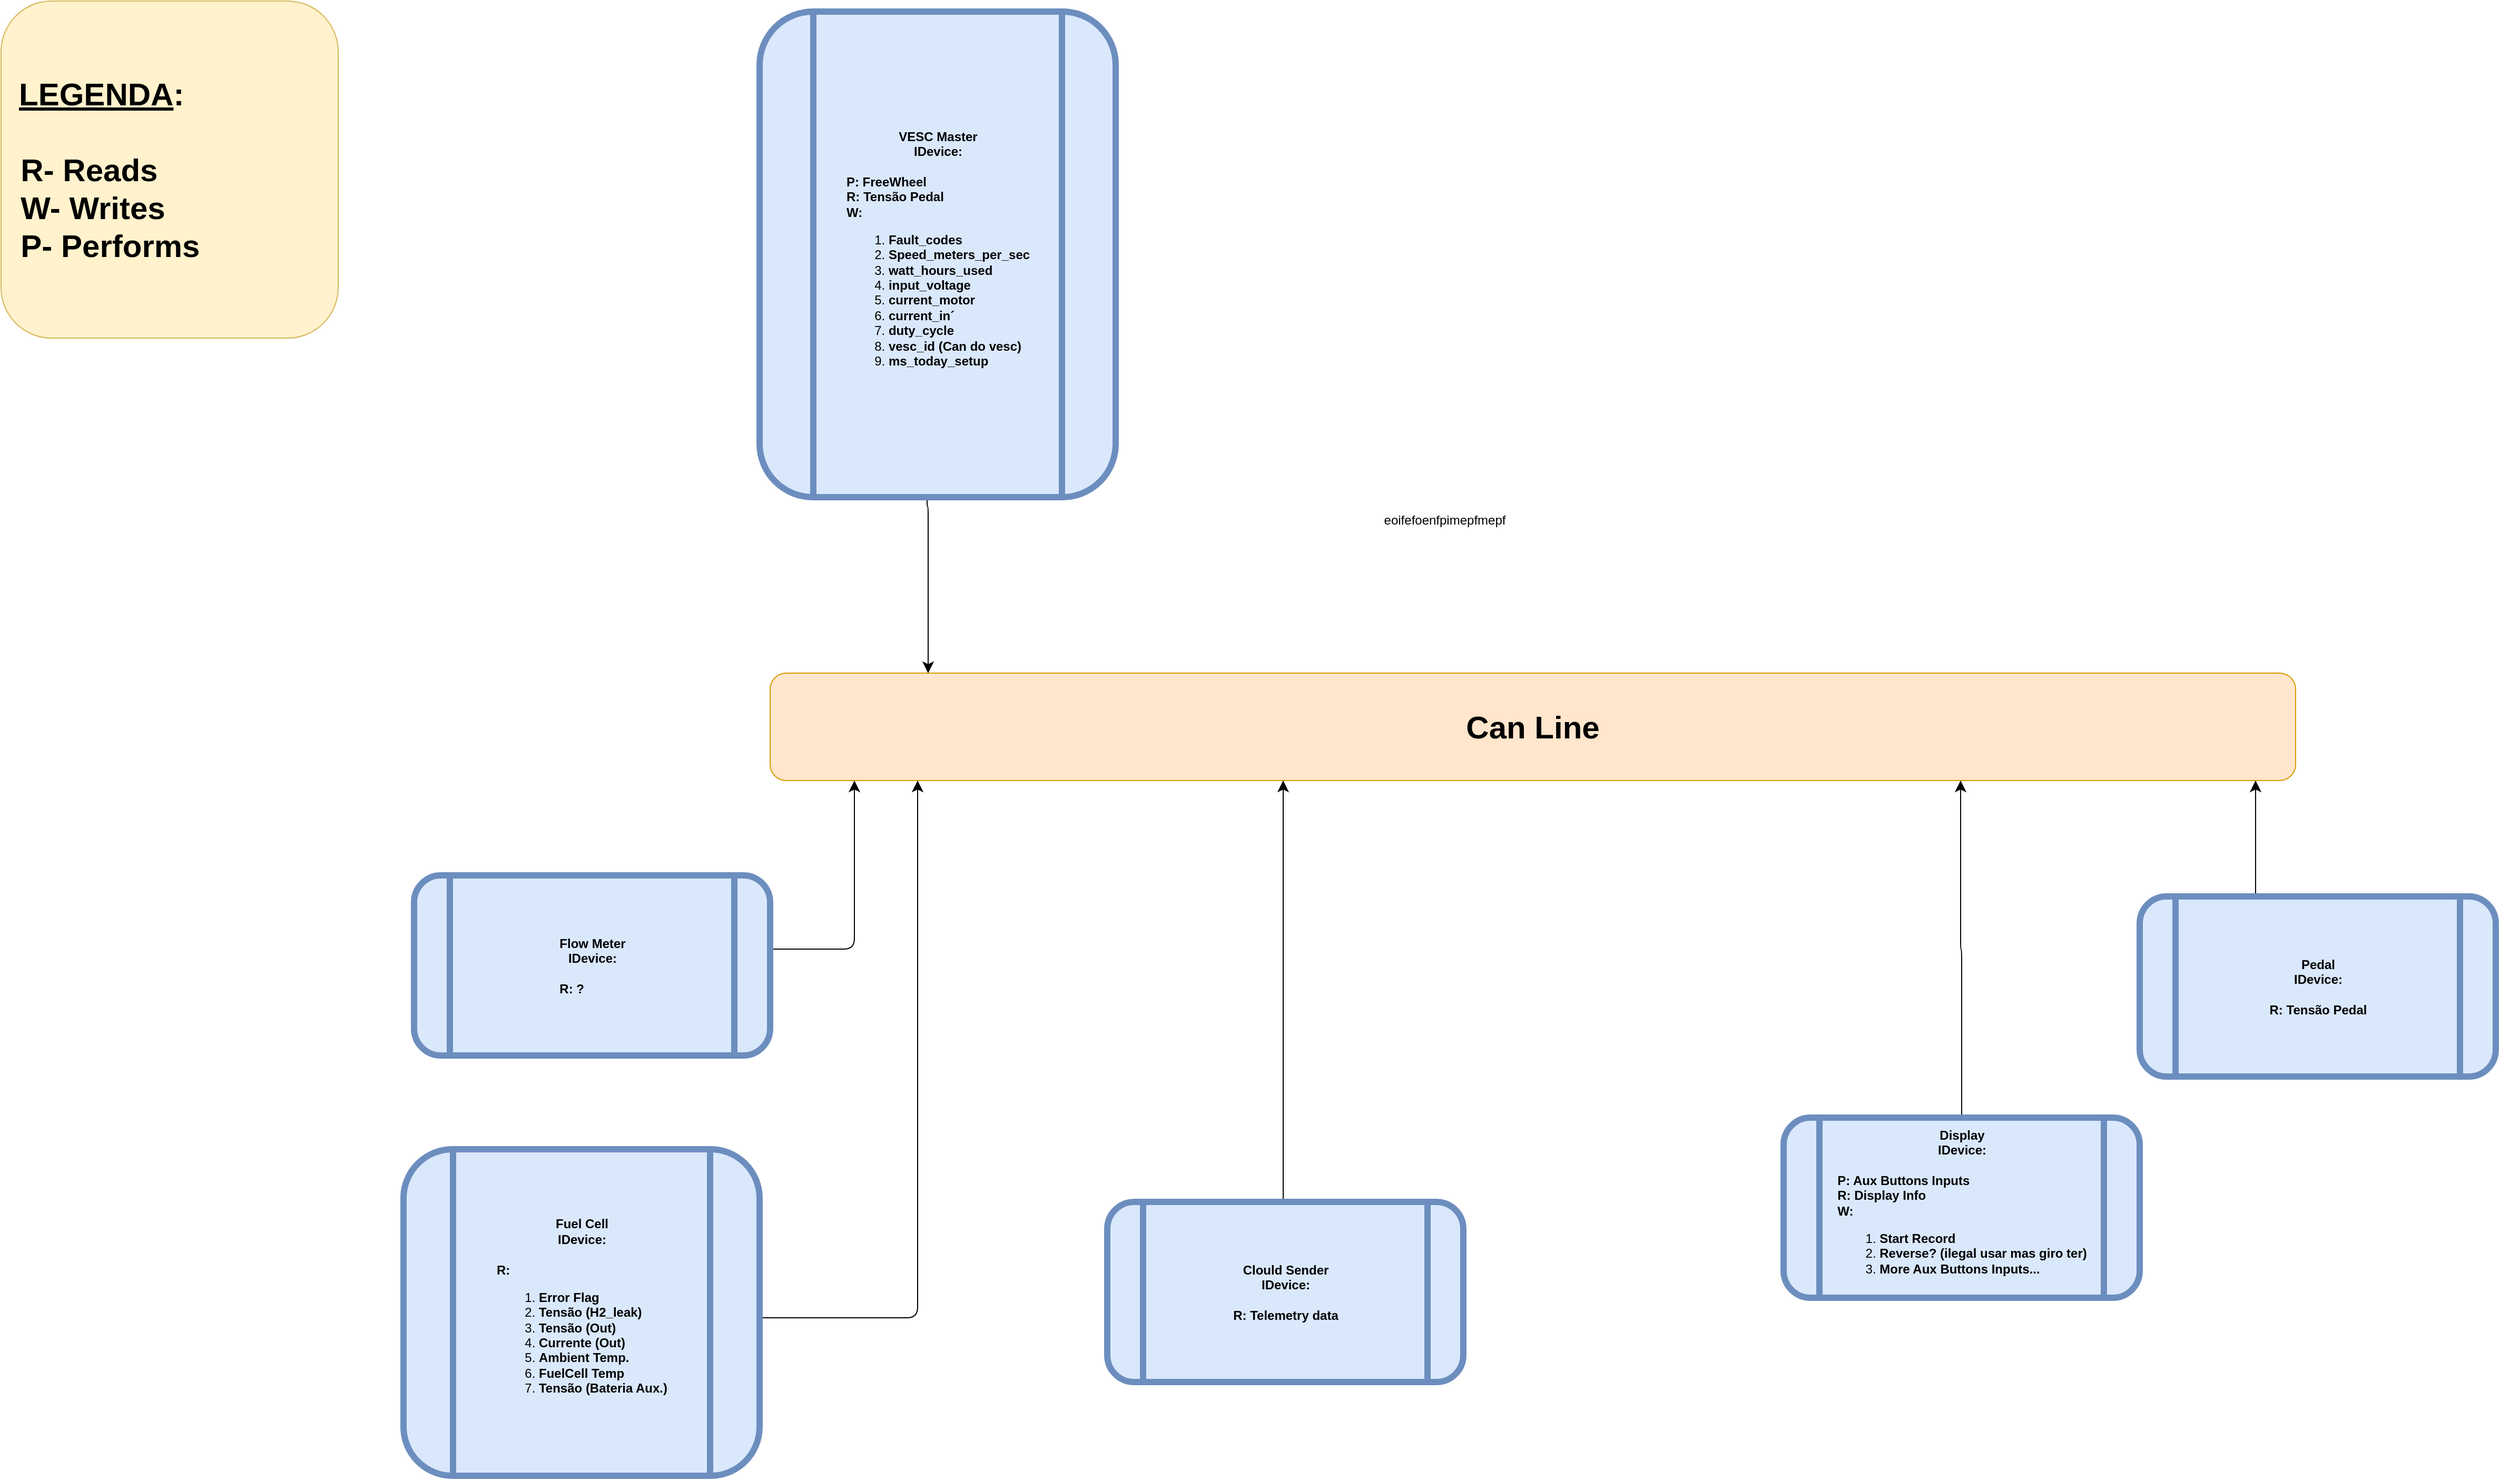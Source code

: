 <mxfile version="24.7.5" pages="2">
  <diagram name="Modulos" id="AUJdpj6-cA3pT-uBYDWe">
    <mxGraphModel dx="3990" dy="1807" grid="1" gridSize="10" guides="1" tooltips="1" connect="1" arrows="1" fold="1" page="0" pageScale="1" pageWidth="827" pageHeight="1169" background="none" math="0" shadow="0">
      <root>
        <mxCell id="0" />
        <mxCell id="1" parent="0" />
        <mxCell id="88JpZM6X-pAD-H9GGE6o-1" value="&lt;b&gt;&lt;font style=&quot;font-size: 30px;&quot;&gt;Can Line&lt;/font&gt;&lt;/b&gt;" style="rounded=1;whiteSpace=wrap;html=1;fillColor=#ffe6cc;strokeColor=#d79b00;" parent="1" vertex="1">
          <mxGeometry x="-580" y="318" width="1448" height="102" as="geometry" />
        </mxCell>
        <mxCell id="88JpZM6X-pAD-H9GGE6o-5" style="edgeStyle=orthogonalEdgeStyle;rounded=1;orthogonalLoop=1;jettySize=auto;html=1;fontSize=12;startSize=8;endSize=8;" parent="1" source="88JpZM6X-pAD-H9GGE6o-2" target="88JpZM6X-pAD-H9GGE6o-1" edge="1">
          <mxGeometry relative="1" as="geometry">
            <Array as="points">
              <mxPoint x="830" y="480" />
              <mxPoint x="830" y="480" />
            </Array>
          </mxGeometry>
        </mxCell>
        <mxCell id="88JpZM6X-pAD-H9GGE6o-2" value="&lt;b&gt;Pedal&lt;/b&gt;&lt;div&gt;&lt;b&gt;IDevice:&lt;/b&gt;&lt;b&gt;&lt;br&gt;&lt;/b&gt;&lt;/div&gt;&lt;div&gt;&lt;b&gt;&lt;br&gt;&lt;/b&gt;&lt;/div&gt;&lt;div style=&quot;text-align: left;&quot;&gt;&lt;b style=&quot;background-color: initial;&quot;&gt;R: Tensão Pedal&lt;/b&gt;&lt;br&gt;&lt;/div&gt;" style="shape=process;whiteSpace=wrap;html=1;backgroundOutline=1;fillColor=#dae8fc;strokeColor=#6c8ebf;rounded=1;strokeWidth=6;" parent="1" vertex="1">
          <mxGeometry x="720" y="530" width="338" height="171" as="geometry" />
        </mxCell>
        <mxCell id="midE6PsZ9NnZPLJt0tEw-2" style="edgeStyle=orthogonalEdgeStyle;shape=connector;rounded=1;orthogonalLoop=1;jettySize=auto;html=1;strokeColor=default;align=center;verticalAlign=middle;fontFamily=Helvetica;fontSize=12;fontColor=default;labelBackgroundColor=default;startSize=8;endArrow=classic;endSize=8;" parent="1" source="88JpZM6X-pAD-H9GGE6o-7" target="88JpZM6X-pAD-H9GGE6o-1" edge="1">
          <mxGeometry relative="1" as="geometry">
            <Array as="points">
              <mxPoint x="551" y="580" />
              <mxPoint x="550" y="580" />
            </Array>
          </mxGeometry>
        </mxCell>
        <mxCell id="88JpZM6X-pAD-H9GGE6o-7" value="&lt;b&gt;Display&lt;/b&gt;&lt;div&gt;&lt;b&gt;IDevice:&lt;/b&gt;&lt;b&gt;&lt;br&gt;&lt;/b&gt;&lt;/div&gt;&lt;div&gt;&lt;b&gt;&lt;br&gt;&lt;/b&gt;&lt;/div&gt;&lt;div style=&quot;text-align: left;&quot;&gt;&lt;b&gt;P: Aux Buttons Inputs&lt;/b&gt;&lt;/div&gt;&lt;div style=&quot;text-align: left;&quot;&gt;&lt;b&gt;R: Display Info&lt;/b&gt;&lt;/div&gt;&lt;div&gt;&lt;div style=&quot;text-align: left;&quot;&gt;&lt;b style=&quot;background-color: initial;&quot;&gt;W:&lt;/b&gt;&lt;/div&gt;&lt;div style=&quot;text-align: left;&quot;&gt;&lt;ol&gt;&lt;li&gt;&lt;b style=&quot;background-color: initial;&quot;&gt;Start Record&lt;/b&gt;&lt;/li&gt;&lt;li&gt;&lt;b style=&quot;background-color: initial;&quot;&gt;Reverse? (ilegal usar mas giro ter)&lt;/b&gt;&lt;/li&gt;&lt;li&gt;&lt;b style=&quot;background-color: initial;&quot;&gt;More Aux Buttons Inputs...&lt;/b&gt;&lt;/li&gt;&lt;/ol&gt;&lt;/div&gt;&lt;/div&gt;" style="shape=process;whiteSpace=wrap;html=1;backgroundOutline=1;fillColor=#dae8fc;strokeColor=#6c8ebf;rounded=1;strokeWidth=6;" parent="1" vertex="1">
          <mxGeometry x="382" y="740" width="338" height="171" as="geometry" />
        </mxCell>
        <mxCell id="midE6PsZ9NnZPLJt0tEw-6" style="edgeStyle=orthogonalEdgeStyle;shape=connector;rounded=1;orthogonalLoop=1;jettySize=auto;html=1;strokeColor=default;align=center;verticalAlign=middle;fontFamily=Helvetica;fontSize=12;fontColor=default;labelBackgroundColor=default;startSize=8;endArrow=classic;endSize=8;" parent="1" source="88JpZM6X-pAD-H9GGE6o-8" target="88JpZM6X-pAD-H9GGE6o-1" edge="1">
          <mxGeometry relative="1" as="geometry">
            <Array as="points">
              <mxPoint x="-440" y="930" />
            </Array>
          </mxGeometry>
        </mxCell>
        <mxCell id="88JpZM6X-pAD-H9GGE6o-8" value="&lt;b&gt;Fuel Cell&lt;/b&gt;&lt;div&gt;&lt;b&gt;IDevice:&lt;br&gt;&lt;/b&gt;&lt;b&gt;&lt;br&gt;&lt;div style=&quot;text-align: left;&quot;&gt;&lt;b style=&quot;background-color: initial;&quot;&gt;R:&amp;nbsp;&lt;/b&gt;&lt;/div&gt;&lt;/b&gt;&lt;/div&gt;&lt;div&gt;&lt;ol&gt;&lt;li style=&quot;text-align: left;&quot;&gt;&lt;b&gt;Error Flag&lt;/b&gt;&lt;/li&gt;&lt;li style=&quot;text-align: left;&quot;&gt;&lt;b&gt;Tensão (H2_leak)&lt;/b&gt;&lt;/li&gt;&lt;li style=&quot;text-align: left;&quot;&gt;&lt;b&gt;Tensão (Out)&lt;/b&gt;&lt;/li&gt;&lt;li style=&quot;text-align: left;&quot;&gt;&lt;b&gt;Currente (Out)&lt;/b&gt;&lt;/li&gt;&lt;li style=&quot;text-align: left;&quot;&gt;&lt;b&gt;Ambient Temp.&lt;/b&gt;&lt;/li&gt;&lt;li style=&quot;text-align: left;&quot;&gt;&lt;b&gt;FuelCell Temp&lt;/b&gt;&lt;/li&gt;&lt;li style=&quot;text-align: left;&quot;&gt;&lt;b&gt;Tensão (Bateria Aux.)&lt;/b&gt;&lt;/li&gt;&lt;/ol&gt;&lt;/div&gt;" style="shape=process;whiteSpace=wrap;html=1;backgroundOutline=1;fillColor=#dae8fc;strokeColor=#6c8ebf;rounded=1;strokeWidth=6;" parent="1" vertex="1">
          <mxGeometry x="-928" y="770" width="338" height="310" as="geometry" />
        </mxCell>
        <mxCell id="midE6PsZ9NnZPLJt0tEw-5" style="edgeStyle=orthogonalEdgeStyle;shape=connector;rounded=1;orthogonalLoop=1;jettySize=auto;html=1;strokeColor=default;align=center;verticalAlign=middle;fontFamily=Helvetica;fontSize=12;fontColor=default;labelBackgroundColor=default;startSize=8;endArrow=classic;endSize=8;" parent="1" source="88JpZM6X-pAD-H9GGE6o-9" target="88JpZM6X-pAD-H9GGE6o-1" edge="1">
          <mxGeometry relative="1" as="geometry">
            <Array as="points">
              <mxPoint x="-500" y="580" />
            </Array>
          </mxGeometry>
        </mxCell>
        <mxCell id="88JpZM6X-pAD-H9GGE6o-9" value="&lt;b&gt;Flow Meter&lt;br&gt;IDevice:&lt;/b&gt;&lt;div&gt;&lt;b&gt;&lt;br&gt;&lt;/b&gt;&lt;/div&gt;&lt;div style=&quot;text-align: left;&quot;&gt;&lt;b&gt;R: ?&lt;/b&gt;&lt;/div&gt;" style="shape=process;whiteSpace=wrap;html=1;backgroundOutline=1;fillColor=#dae8fc;strokeColor=#6c8ebf;rounded=1;strokeWidth=6;" parent="1" vertex="1">
          <mxGeometry x="-918" y="510" width="338" height="171" as="geometry" />
        </mxCell>
        <mxCell id="midE6PsZ9NnZPLJt0tEw-1" style="edgeStyle=orthogonalEdgeStyle;shape=connector;rounded=1;orthogonalLoop=1;jettySize=auto;html=1;strokeColor=default;align=center;verticalAlign=middle;fontFamily=Helvetica;fontSize=12;fontColor=default;labelBackgroundColor=default;startSize=8;endArrow=classic;endSize=8;" parent="1" source="88JpZM6X-pAD-H9GGE6o-10" target="88JpZM6X-pAD-H9GGE6o-1" edge="1">
          <mxGeometry relative="1" as="geometry">
            <Array as="points">
              <mxPoint x="-431" y="160" />
              <mxPoint x="-430" y="160" />
            </Array>
          </mxGeometry>
        </mxCell>
        <mxCell id="88JpZM6X-pAD-H9GGE6o-10" value="&lt;b&gt;VESC Master&lt;/b&gt;&lt;div&gt;&lt;b&gt;IDevice:&lt;br&gt;&lt;/b&gt;&lt;b&gt;&lt;br&gt;&lt;div style=&quot;text-align: left;&quot;&gt;&lt;b style=&quot;background-color: initial;&quot;&gt;P: FreeWheel&lt;/b&gt;&lt;/div&gt;&lt;/b&gt;&lt;/div&gt;&lt;div style=&quot;text-align: left;&quot;&gt;&lt;b&gt;R: Tensão Pedal&lt;/b&gt;&lt;/div&gt;&lt;div style=&quot;text-align: left;&quot;&gt;&lt;b&gt;W:&amp;nbsp;&lt;/b&gt;&lt;/div&gt;&lt;div&gt;&lt;ol&gt;&lt;li style=&quot;text-align: left;&quot;&gt;&lt;b&gt;Fault_codes&lt;/b&gt;&lt;/li&gt;&lt;li style=&quot;text-align: left;&quot;&gt;&lt;b&gt;Speed_meters_per_sec&lt;/b&gt;&lt;/li&gt;&lt;li style=&quot;text-align: left;&quot;&gt;&lt;b&gt;watt_hours_used&lt;/b&gt;&lt;/li&gt;&lt;li style=&quot;text-align: left;&quot;&gt;&lt;b&gt;input_voltage&lt;/b&gt;&lt;/li&gt;&lt;li style=&quot;text-align: left;&quot;&gt;&lt;b&gt;current_motor&lt;/b&gt;&lt;/li&gt;&lt;li style=&quot;text-align: left;&quot;&gt;&lt;b&gt;current_in´&lt;/b&gt;&lt;/li&gt;&lt;li style=&quot;text-align: left;&quot;&gt;&lt;b&gt;duty_cycle&lt;/b&gt;&lt;/li&gt;&lt;li style=&quot;text-align: left;&quot;&gt;&lt;b&gt;vesc_id (Can do vesc)&lt;/b&gt;&lt;/li&gt;&lt;li style=&quot;text-align: left;&quot;&gt;&lt;b&gt;ms_today_setup&lt;/b&gt;&lt;/li&gt;&lt;/ol&gt;&lt;/div&gt;" style="shape=process;whiteSpace=wrap;html=1;backgroundOutline=1;fillColor=#dae8fc;strokeColor=#6c8ebf;rounded=1;strokeWidth=6;" parent="1" vertex="1">
          <mxGeometry x="-590" y="-310" width="338" height="461" as="geometry" />
        </mxCell>
        <mxCell id="midE6PsZ9NnZPLJt0tEw-4" style="edgeStyle=orthogonalEdgeStyle;shape=connector;rounded=1;orthogonalLoop=1;jettySize=auto;html=1;strokeColor=default;align=center;verticalAlign=middle;fontFamily=Helvetica;fontSize=12;fontColor=default;labelBackgroundColor=default;startSize=8;endArrow=classic;endSize=8;" parent="1" source="midE6PsZ9NnZPLJt0tEw-3" target="88JpZM6X-pAD-H9GGE6o-1" edge="1">
          <mxGeometry relative="1" as="geometry">
            <Array as="points">
              <mxPoint x="-93" y="490" />
              <mxPoint x="-93" y="490" />
            </Array>
          </mxGeometry>
        </mxCell>
        <mxCell id="midE6PsZ9NnZPLJt0tEw-3" value="&lt;b&gt;Clould Sender&lt;br&gt;&lt;/b&gt;&lt;div&gt;&lt;div&gt;&lt;div&gt;&lt;b&gt;IDevice:&lt;/b&gt;&lt;b&gt;&lt;br&gt;&lt;/b&gt;&lt;/div&gt;&lt;/div&gt;&lt;/div&gt;&lt;div&gt;&lt;br&gt;&lt;/div&gt;&lt;div style=&quot;text-align: left;&quot;&gt;&lt;b&gt;R: Telemetry data&lt;/b&gt;&lt;/div&gt;" style="shape=process;whiteSpace=wrap;html=1;backgroundOutline=1;fillColor=#dae8fc;strokeColor=#6c8ebf;rounded=1;strokeWidth=6;" parent="1" vertex="1">
          <mxGeometry x="-260" y="820" width="338" height="171" as="geometry" />
        </mxCell>
        <mxCell id="midE6PsZ9NnZPLJt0tEw-8" value="&lt;div style=&quot;text-align: center;&quot;&gt;&lt;b style=&quot;font-size: 30px; background-color: initial;&quot;&gt;&lt;u&gt;LEGENDA&lt;/u&gt;:&lt;/b&gt;&lt;/div&gt;&lt;font style=&quot;&quot;&gt;&lt;div style=&quot;text-align: center;&quot;&gt;&lt;span style=&quot;font-size: 30px;&quot;&gt;&lt;b&gt;&lt;br&gt;&lt;/b&gt;&lt;/span&gt;&lt;/div&gt;&lt;b style=&quot;font-size: 30px; forced-color-adjust: none; color: rgb(0, 0, 0); font-family: Helvetica; font-style: normal; font-variant-ligatures: normal; font-variant-caps: normal; letter-spacing: normal; orphans: 2; text-indent: 0px; text-transform: none; widows: 2; word-spacing: 0px; -webkit-text-stroke-width: 0px; white-space: normal; text-decoration-thickness: initial; text-decoration-style: initial; text-decoration-color: initial;&quot;&gt;&lt;font style=&quot;forced-color-adjust: none; font-size: 30px;&quot;&gt;&amp;nbsp; R- Reads&lt;/font&gt;&lt;/b&gt;&lt;/font&gt;&lt;div style=&quot;forced-color-adjust: none; color: rgb(0, 0, 0); font-family: Helvetica; font-style: normal; font-variant-ligatures: normal; font-variant-caps: normal; font-weight: 400; letter-spacing: normal; orphans: 2; text-indent: 0px; text-transform: none; widows: 2; word-spacing: 0px; -webkit-text-stroke-width: 0px; white-space: normal; text-decoration-thickness: initial; text-decoration-style: initial; text-decoration-color: initial; font-size: 30px;&quot;&gt;&lt;b style=&quot;forced-color-adjust: none;&quot;&gt;&lt;font style=&quot;forced-color-adjust: none; font-size: 30px;&quot;&gt;&amp;nbsp; W- Writes&lt;/font&gt;&lt;/b&gt;&lt;/div&gt;&lt;div style=&quot;forced-color-adjust: none; color: rgb(0, 0, 0); font-family: Helvetica; font-style: normal; font-variant-ligatures: normal; font-variant-caps: normal; font-weight: 400; letter-spacing: normal; orphans: 2; text-indent: 0px; text-transform: none; widows: 2; word-spacing: 0px; -webkit-text-stroke-width: 0px; white-space: normal; text-decoration-thickness: initial; text-decoration-style: initial; text-decoration-color: initial; font-size: 30px;&quot;&gt;&lt;b style=&quot;forced-color-adjust: none;&quot;&gt;&lt;font style=&quot;forced-color-adjust: none; font-size: 30px;&quot;&gt;&amp;nbsp; P- Performs&lt;/font&gt;&lt;/b&gt;&lt;/div&gt;" style="whiteSpace=wrap;html=1;aspect=fixed;rounded=1;fontFamily=Helvetica;fontSize=12;labelBackgroundColor=none;fillColor=#fff2cc;strokeColor=#d6b656;align=left;" parent="1" vertex="1">
          <mxGeometry x="-1310" y="-320" width="320" height="320" as="geometry" />
        </mxCell>
        <mxCell id="UIv8DkYtwL2HN4Wwpm0p-1" value="eoifefoenfpimepfmepf" style="text;html=1;align=center;verticalAlign=middle;resizable=0;points=[];autosize=1;strokeColor=none;fillColor=none;" vertex="1" parent="1">
          <mxGeometry x="-10" y="158" width="140" height="30" as="geometry" />
        </mxCell>
      </root>
    </mxGraphModel>
  </diagram>
  <diagram id="gdMz-D0tdwgO_3K9G--I" name="Page-2">
    <mxGraphModel dx="1434" dy="756" grid="1" gridSize="10" guides="1" tooltips="1" connect="1" arrows="1" fold="1" page="0" pageScale="1" pageWidth="827" pageHeight="1169" math="0" shadow="0">
      <root>
        <mxCell id="0" />
        <mxCell id="1" parent="0" />
      </root>
    </mxGraphModel>
  </diagram>
</mxfile>
